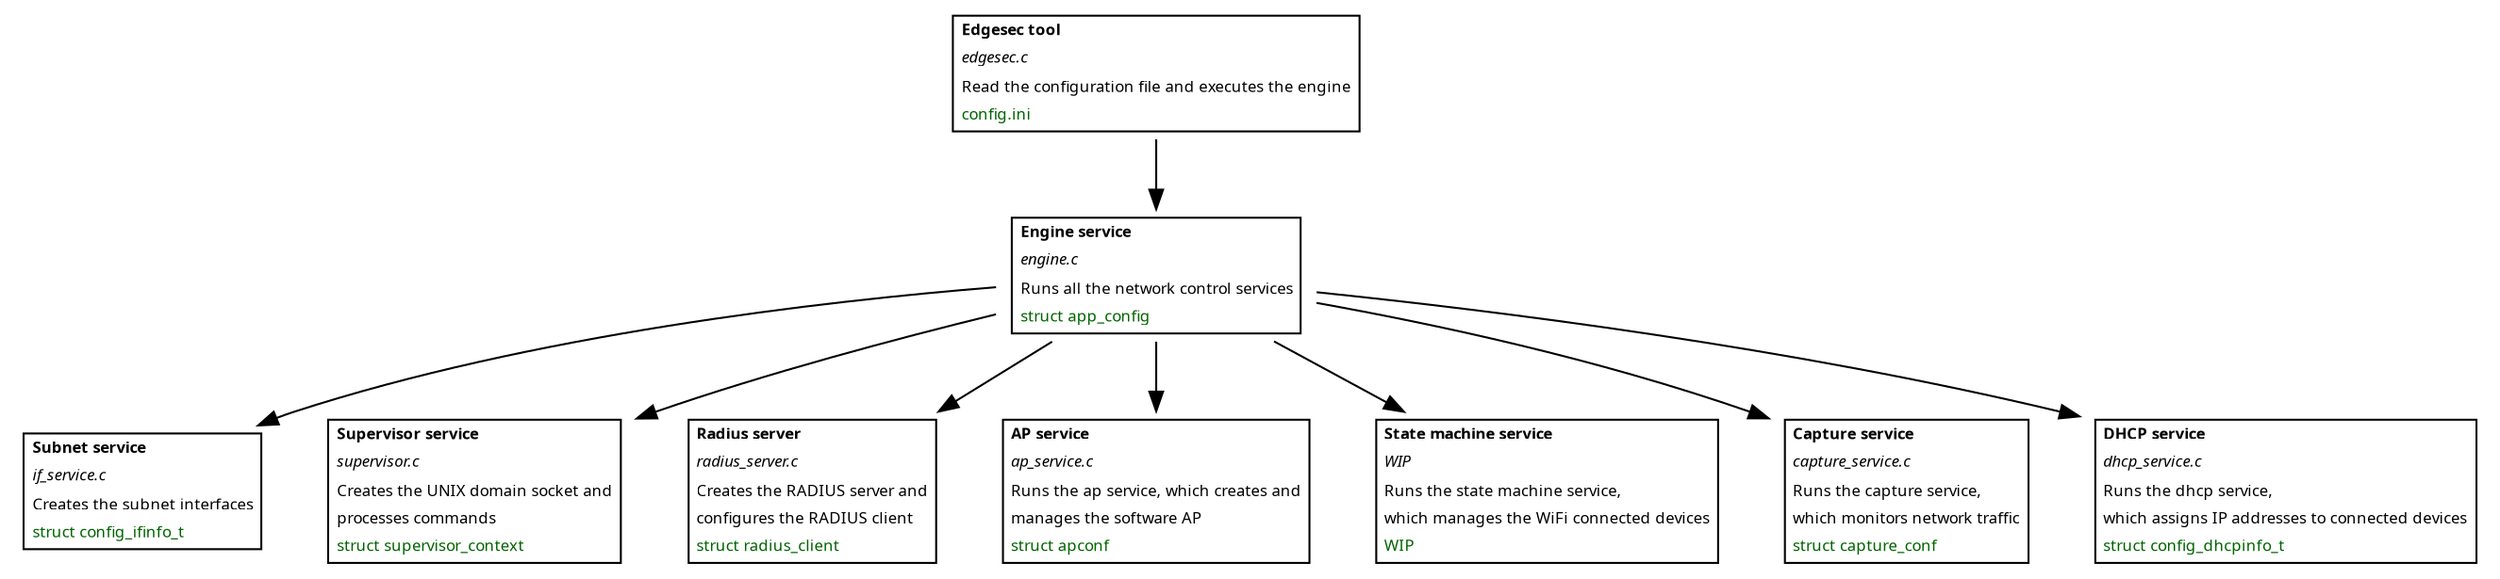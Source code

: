 digraph D {

  node [shape=plaintext fontname="Sans serif" fontsize="8"];

  edgesec [ label=<
   <table border="1" cellborder="0" cellspacing="1">
     <tr><td align="left"><b>Edgesec tool</b></td></tr>
     <tr><td align="left"><i>edgesec.c</i></td></tr>
     <tr><td align="left">Read the configuration file and executes the engine</td></tr>
     <tr><td align="left"><font color="darkgreen">config.ini</font></td></tr>
   </table>>];

  engine [ label=<
   <table border="1" cellborder="0" cellspacing="1">
     <tr><td align="left"><b>Engine service</b></td></tr>
     <tr><td align="left"><i>engine.c</i></td></tr>
     <tr><td align="left">Runs all the network control services</td></tr>
     <tr><td align="left"><font color="darkgreen">struct app_config</font></td></tr>
   </table>>];

  subnet_service [ label=<
   <table border="1" cellborder="0" cellspacing="1">
     <tr><td align="left"><b>Subnet service</b></td></tr>
     <tr><td align="left"><i>if_service.c</i></td></tr>
     <tr><td align="left">Creates the subnet interfaces</td></tr>
     <tr><td align="left"><font color="darkgreen">struct config_ifinfo_t</font></td></tr>
   </table>>];

  supervisor [ label=<
   <table border="1" cellborder="0" cellspacing="1">
     <tr><td align="left"><b>Supervisor service</b></td></tr>
     <tr><td align="left"><i>supervisor.c</i></td></tr>
     <tr><td align="left">Creates the UNIX domain socket and</td></tr>
     <tr><td align="left">processes commands</td></tr>
     <tr><td align="left"><font color="darkgreen">struct supervisor_context</font></td></tr>
   </table>>];

  radius [ label=<
   <table border="1" cellborder="0" cellspacing="1">
     <tr><td align="left"><b>Radius server</b></td></tr>
     <tr><td align="left"><i>radius_server.c</i></td></tr>
     <tr><td align="left">Creates the RADIUS server and</td></tr>
     <tr><td align="left">configures the RADIUS client</td></tr>
     <tr><td align="left"><font color="darkgreen">struct radius_client</font></td></tr>
   </table>>];

  ap [ label=<
   <table border="1" cellborder="0" cellspacing="1">
     <tr><td align="left"><b>AP service</b></td></tr>
     <tr><td align="left"><i>ap_service.c</i></td></tr>
     <tr><td align="left">Runs the ap service, which creates and</td></tr>
     <tr><td align="left">manages the software AP</td></tr>
     <tr><td align="left"><font color="darkgreen">struct apconf</font></td></tr>
   </table>>];

  state [ label=<
   <table border="1" cellborder="0" cellspacing="1">
     <tr><td align="left"><b>State machine service</b></td></tr>
     <tr><td align="left"><i>WIP</i></td></tr>
     <tr><td align="left">Runs the state machine service,</td></tr>
     <tr><td align="left">which manages the WiFi connected devices</td></tr>
     <tr><td align="left"><font color="darkgreen">WIP</font></td></tr>
   </table>>];

  capture [ label=<
   <table border="1" cellborder="0" cellspacing="1">
     <tr><td align="left"><b>Capture service</b></td></tr>
     <tr><td align="left"><i>capture_service.c</i></td></tr>
     <tr><td align="left">Runs the capture service,</td></tr>
     <tr><td align="left">which monitors network traffic</td></tr>
     <tr><td align="left"><font color="darkgreen">struct capture_conf</font></td></tr>
   </table>>];

  dhcp [ label=<
   <table border="1" cellborder="0" cellspacing="1">
     <tr><td align="left"><b>DHCP service</b></td></tr>
     <tr><td align="left"><i>dhcp_service.c</i></td></tr>
     <tr><td align="left">Runs the dhcp service,</td></tr>
     <tr><td align="left">which assigns IP addresses to connected devices</td></tr>
     <tr><td align="left"><font color="darkgreen">struct config_dhcpinfo_t</font></td></tr>
   </table>>];

  edgesec -> engine;
  engine -> subnet_service;
  engine -> supervisor;
  engine -> radius;
  engine -> ap;
  engine -> state;
  engine -> capture;
  engine -> dhcp;
}
